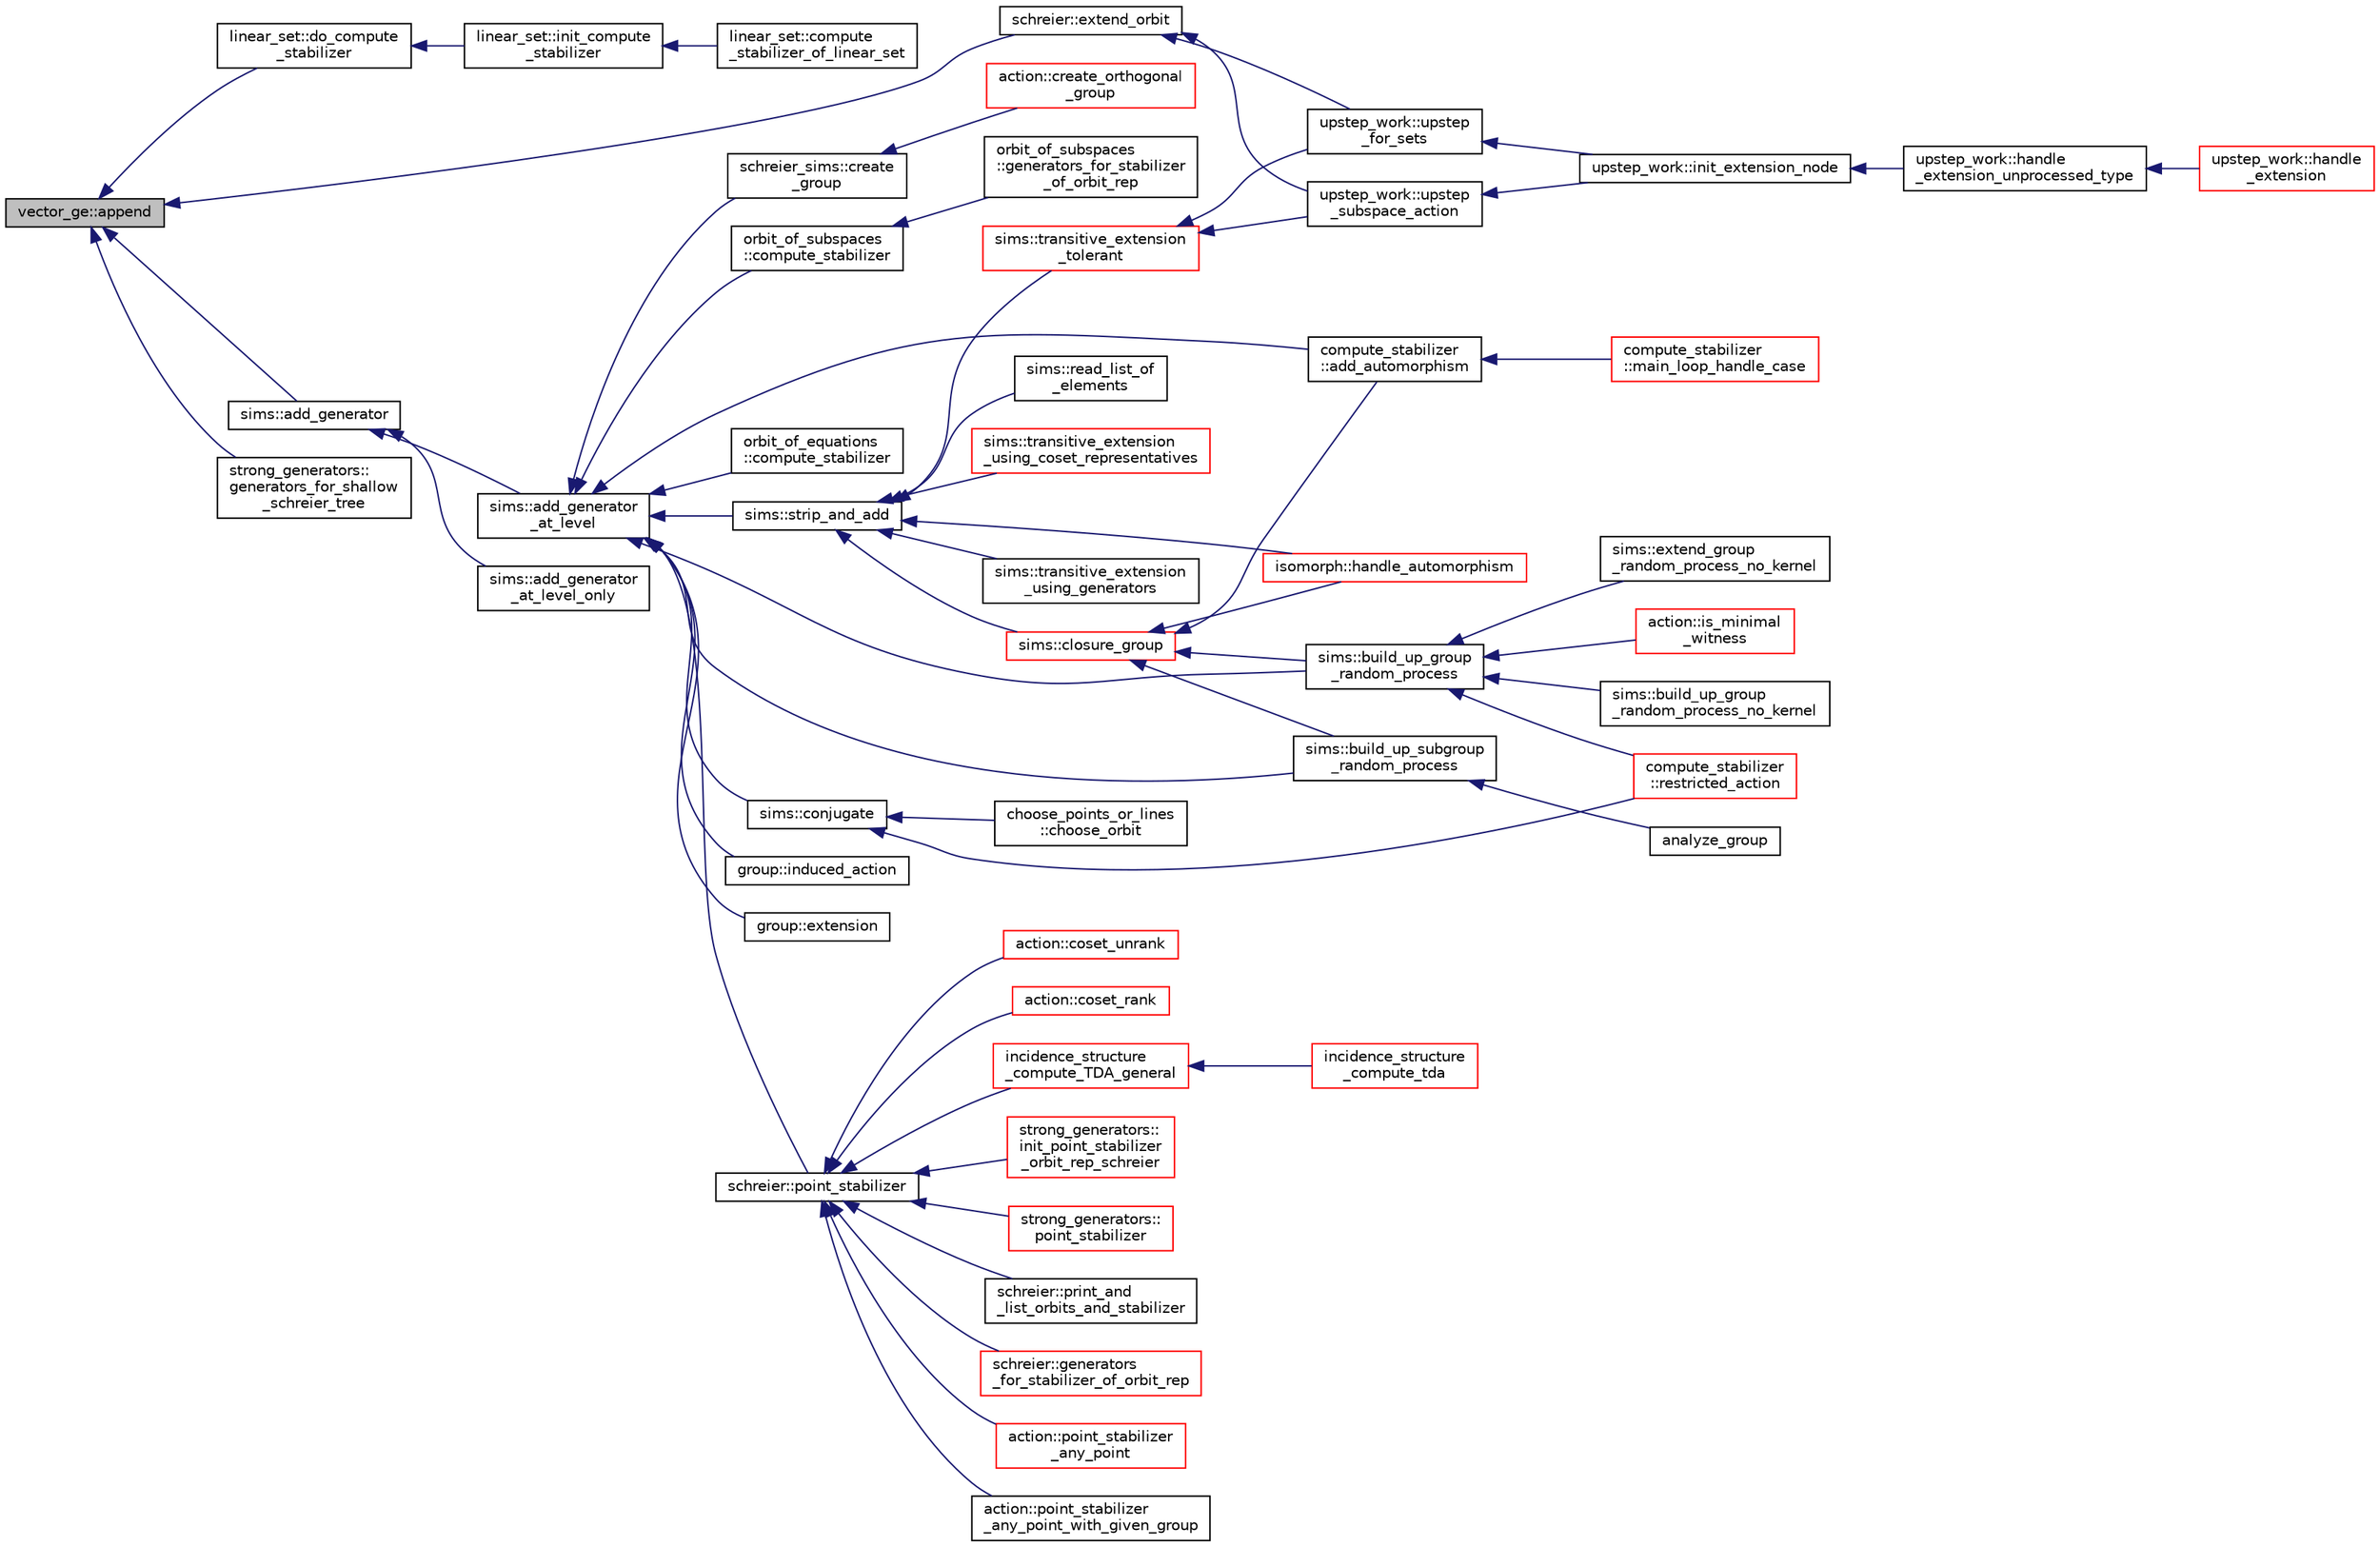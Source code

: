 digraph "vector_ge::append"
{
  edge [fontname="Helvetica",fontsize="10",labelfontname="Helvetica",labelfontsize="10"];
  node [fontname="Helvetica",fontsize="10",shape=record];
  rankdir="LR";
  Node508 [label="vector_ge::append",height=0.2,width=0.4,color="black", fillcolor="grey75", style="filled", fontcolor="black"];
  Node508 -> Node509 [dir="back",color="midnightblue",fontsize="10",style="solid",fontname="Helvetica"];
  Node509 [label="linear_set::do_compute\l_stabilizer",height=0.2,width=0.4,color="black", fillcolor="white", style="filled",URL="$dd/d86/classlinear__set.html#ae8f58ded28fb5370f4459cca42b7463b"];
  Node509 -> Node510 [dir="back",color="midnightblue",fontsize="10",style="solid",fontname="Helvetica"];
  Node510 [label="linear_set::init_compute\l_stabilizer",height=0.2,width=0.4,color="black", fillcolor="white", style="filled",URL="$dd/d86/classlinear__set.html#a0cc3eaec1896fdc977b62e94623b055b"];
  Node510 -> Node511 [dir="back",color="midnightblue",fontsize="10",style="solid",fontname="Helvetica"];
  Node511 [label="linear_set::compute\l_stabilizer_of_linear_set",height=0.2,width=0.4,color="black", fillcolor="white", style="filled",URL="$dd/d86/classlinear__set.html#a098a133edfbaae0fd347a69c50bdbee2"];
  Node508 -> Node512 [dir="back",color="midnightblue",fontsize="10",style="solid",fontname="Helvetica"];
  Node512 [label="schreier::extend_orbit",height=0.2,width=0.4,color="black", fillcolor="white", style="filled",URL="$d3/dd6/classschreier.html#aa466ebd594d89c13454cd4be50bb3a8f"];
  Node512 -> Node513 [dir="back",color="midnightblue",fontsize="10",style="solid",fontname="Helvetica"];
  Node513 [label="upstep_work::upstep\l_for_sets",height=0.2,width=0.4,color="black", fillcolor="white", style="filled",URL="$d2/dd6/classupstep__work.html#acbfe3d5e23c38c3dc8f5908e0bc5bf1b"];
  Node513 -> Node514 [dir="back",color="midnightblue",fontsize="10",style="solid",fontname="Helvetica"];
  Node514 [label="upstep_work::init_extension_node",height=0.2,width=0.4,color="black", fillcolor="white", style="filled",URL="$d2/dd6/classupstep__work.html#ad74931a4c6dc97102d405a755433297d"];
  Node514 -> Node515 [dir="back",color="midnightblue",fontsize="10",style="solid",fontname="Helvetica"];
  Node515 [label="upstep_work::handle\l_extension_unprocessed_type",height=0.2,width=0.4,color="black", fillcolor="white", style="filled",URL="$d2/dd6/classupstep__work.html#a4687dfab87eb7d0646cb79008dd3d32d"];
  Node515 -> Node516 [dir="back",color="midnightblue",fontsize="10",style="solid",fontname="Helvetica"];
  Node516 [label="upstep_work::handle\l_extension",height=0.2,width=0.4,color="red", fillcolor="white", style="filled",URL="$d2/dd6/classupstep__work.html#ad8ba22a74e9884f92e11340b24e6a6d6"];
  Node512 -> Node584 [dir="back",color="midnightblue",fontsize="10",style="solid",fontname="Helvetica"];
  Node584 [label="upstep_work::upstep\l_subspace_action",height=0.2,width=0.4,color="black", fillcolor="white", style="filled",URL="$d2/dd6/classupstep__work.html#afd45c862c93f460a2e523f074d024529"];
  Node584 -> Node514 [dir="back",color="midnightblue",fontsize="10",style="solid",fontname="Helvetica"];
  Node508 -> Node585 [dir="back",color="midnightblue",fontsize="10",style="solid",fontname="Helvetica"];
  Node585 [label="sims::add_generator",height=0.2,width=0.4,color="black", fillcolor="white", style="filled",URL="$d9/df3/classsims.html#add28c3fa3ed9825c7ccb4b1fb7ac22d4"];
  Node585 -> Node586 [dir="back",color="midnightblue",fontsize="10",style="solid",fontname="Helvetica"];
  Node586 [label="sims::add_generator\l_at_level",height=0.2,width=0.4,color="black", fillcolor="white", style="filled",URL="$d9/df3/classsims.html#ac9f0f17058381524d70645e9d6893e4d"];
  Node586 -> Node587 [dir="back",color="midnightblue",fontsize="10",style="solid",fontname="Helvetica"];
  Node587 [label="schreier::point_stabilizer",height=0.2,width=0.4,color="black", fillcolor="white", style="filled",URL="$d3/dd6/classschreier.html#a976a31dfe3238284d96fc200532c7077"];
  Node587 -> Node588 [dir="back",color="midnightblue",fontsize="10",style="solid",fontname="Helvetica"];
  Node588 [label="incidence_structure\l_compute_TDA_general",height=0.2,width=0.4,color="red", fillcolor="white", style="filled",URL="$df/d74/tl__geometry_8h.html#a21ab759f6e646f3fe703c17f39361448"];
  Node588 -> Node589 [dir="back",color="midnightblue",fontsize="10",style="solid",fontname="Helvetica"];
  Node589 [label="incidence_structure\l_compute_tda",height=0.2,width=0.4,color="red", fillcolor="white", style="filled",URL="$df/d74/tl__geometry_8h.html#ab3a7584f120bbaf752a5bd831d3ebf72"];
  Node587 -> Node593 [dir="back",color="midnightblue",fontsize="10",style="solid",fontname="Helvetica"];
  Node593 [label="schreier::print_and\l_list_orbits_and_stabilizer",height=0.2,width=0.4,color="black", fillcolor="white", style="filled",URL="$d3/dd6/classschreier.html#ad6b4fa4094b8c359f67b73fa73d7a159"];
  Node587 -> Node594 [dir="back",color="midnightblue",fontsize="10",style="solid",fontname="Helvetica"];
  Node594 [label="schreier::generators\l_for_stabilizer_of_orbit_rep",height=0.2,width=0.4,color="red", fillcolor="white", style="filled",URL="$d3/dd6/classschreier.html#afd6fcc50900894e183d838f09e840da6"];
  Node587 -> Node602 [dir="back",color="midnightblue",fontsize="10",style="solid",fontname="Helvetica"];
  Node602 [label="action::point_stabilizer\l_any_point",height=0.2,width=0.4,color="red", fillcolor="white", style="filled",URL="$d2/d86/classaction.html#a32ab18e3be9f4412d340ee94de405c13"];
  Node587 -> Node604 [dir="back",color="midnightblue",fontsize="10",style="solid",fontname="Helvetica"];
  Node604 [label="action::point_stabilizer\l_any_point_with_given_group",height=0.2,width=0.4,color="black", fillcolor="white", style="filled",URL="$d2/d86/classaction.html#a4892e0399ba1be9d5f0aae001f18d663"];
  Node587 -> Node605 [dir="back",color="midnightblue",fontsize="10",style="solid",fontname="Helvetica"];
  Node605 [label="action::coset_unrank",height=0.2,width=0.4,color="red", fillcolor="white", style="filled",URL="$d2/d86/classaction.html#aeabf488f671d4e77a8a892eb58d82b34"];
  Node587 -> Node626 [dir="back",color="midnightblue",fontsize="10",style="solid",fontname="Helvetica"];
  Node626 [label="action::coset_rank",height=0.2,width=0.4,color="red", fillcolor="white", style="filled",URL="$d2/d86/classaction.html#a5757c5b9562366be88526cc943c015e0"];
  Node587 -> Node630 [dir="back",color="midnightblue",fontsize="10",style="solid",fontname="Helvetica"];
  Node630 [label="strong_generators::\linit_point_stabilizer\l_orbit_rep_schreier",height=0.2,width=0.4,color="red", fillcolor="white", style="filled",URL="$dc/d09/classstrong__generators.html#abca7016c4618063c8c65a62c4ca889b9"];
  Node587 -> Node632 [dir="back",color="midnightblue",fontsize="10",style="solid",fontname="Helvetica"];
  Node632 [label="strong_generators::\lpoint_stabilizer",height=0.2,width=0.4,color="red", fillcolor="white", style="filled",URL="$dc/d09/classstrong__generators.html#ad7ce398640e75836a6a4dde4e305e9e0"];
  Node586 -> Node639 [dir="back",color="midnightblue",fontsize="10",style="solid",fontname="Helvetica"];
  Node639 [label="group::induced_action",height=0.2,width=0.4,color="black", fillcolor="white", style="filled",URL="$d1/db7/classgroup.html#af6664c64704eb397874f42ed1ac7fed1"];
  Node586 -> Node640 [dir="back",color="midnightblue",fontsize="10",style="solid",fontname="Helvetica"];
  Node640 [label="group::extension",height=0.2,width=0.4,color="black", fillcolor="white", style="filled",URL="$d1/db7/classgroup.html#a798cd01cad4d5616b67fa456b8b04008"];
  Node586 -> Node641 [dir="back",color="midnightblue",fontsize="10",style="solid",fontname="Helvetica"];
  Node641 [label="schreier_sims::create\l_group",height=0.2,width=0.4,color="black", fillcolor="white", style="filled",URL="$d0/da8/classschreier__sims.html#a1423aec8f5f7f69d0518cd4e69e29b07"];
  Node641 -> Node642 [dir="back",color="midnightblue",fontsize="10",style="solid",fontname="Helvetica"];
  Node642 [label="action::create_orthogonal\l_group",height=0.2,width=0.4,color="red", fillcolor="white", style="filled",URL="$d2/d86/classaction.html#a9ec9857e52b35c91c52964a1c5701128"];
  Node586 -> Node651 [dir="back",color="midnightblue",fontsize="10",style="solid",fontname="Helvetica"];
  Node651 [label="sims::strip_and_add",height=0.2,width=0.4,color="black", fillcolor="white", style="filled",URL="$d9/df3/classsims.html#a9b8596883351af7ca772a7b0866a4027"];
  Node651 -> Node652 [dir="back",color="midnightblue",fontsize="10",style="solid",fontname="Helvetica"];
  Node652 [label="sims::transitive_extension\l_tolerant",height=0.2,width=0.4,color="red", fillcolor="white", style="filled",URL="$d9/df3/classsims.html#a826450b2a9f6edb57f02dd84cb43dd28"];
  Node652 -> Node513 [dir="back",color="midnightblue",fontsize="10",style="solid",fontname="Helvetica"];
  Node652 -> Node584 [dir="back",color="midnightblue",fontsize="10",style="solid",fontname="Helvetica"];
  Node651 -> Node654 [dir="back",color="midnightblue",fontsize="10",style="solid",fontname="Helvetica"];
  Node654 [label="sims::transitive_extension\l_using_coset_representatives",height=0.2,width=0.4,color="red", fillcolor="white", style="filled",URL="$d9/df3/classsims.html#a16b0c199eba22eaf54b3900896725c44"];
  Node651 -> Node656 [dir="back",color="midnightblue",fontsize="10",style="solid",fontname="Helvetica"];
  Node656 [label="sims::transitive_extension\l_using_generators",height=0.2,width=0.4,color="black", fillcolor="white", style="filled",URL="$d9/df3/classsims.html#abe87d351a703b4966c4a7dc23b7bcdc3"];
  Node651 -> Node657 [dir="back",color="midnightblue",fontsize="10",style="solid",fontname="Helvetica"];
  Node657 [label="sims::closure_group",height=0.2,width=0.4,color="red", fillcolor="white", style="filled",URL="$d9/df3/classsims.html#a7ecab5d843b1960ba9386e1b5dd41b95"];
  Node657 -> Node659 [dir="back",color="midnightblue",fontsize="10",style="solid",fontname="Helvetica"];
  Node659 [label="sims::build_up_group\l_random_process",height=0.2,width=0.4,color="black", fillcolor="white", style="filled",URL="$d9/df3/classsims.html#afde54d656304b5a92459615f2690ea64"];
  Node659 -> Node660 [dir="back",color="midnightblue",fontsize="10",style="solid",fontname="Helvetica"];
  Node660 [label="action::is_minimal\l_witness",height=0.2,width=0.4,color="red", fillcolor="white", style="filled",URL="$d2/d86/classaction.html#aabf5ea4227f124eac2badc5d5225e220"];
  Node659 -> Node673 [dir="back",color="midnightblue",fontsize="10",style="solid",fontname="Helvetica"];
  Node673 [label="sims::build_up_group\l_random_process_no_kernel",height=0.2,width=0.4,color="black", fillcolor="white", style="filled",URL="$d9/df3/classsims.html#a33747471a3e1ebdee59aff4edde62669"];
  Node659 -> Node674 [dir="back",color="midnightblue",fontsize="10",style="solid",fontname="Helvetica"];
  Node674 [label="sims::extend_group\l_random_process_no_kernel",height=0.2,width=0.4,color="black", fillcolor="white", style="filled",URL="$d9/df3/classsims.html#a20958fd83e43b33c009e873b9df2fa11"];
  Node659 -> Node667 [dir="back",color="midnightblue",fontsize="10",style="solid",fontname="Helvetica"];
  Node667 [label="compute_stabilizer\l::restricted_action",height=0.2,width=0.4,color="red", fillcolor="white", style="filled",URL="$d8/d30/classcompute__stabilizer.html#a895df470da0ac14f812c3c4b6f2280b9"];
  Node657 -> Node675 [dir="back",color="midnightblue",fontsize="10",style="solid",fontname="Helvetica"];
  Node675 [label="sims::build_up_subgroup\l_random_process",height=0.2,width=0.4,color="black", fillcolor="white", style="filled",URL="$d9/df3/classsims.html#abd2e45239922c514c61c6ac523b72af0"];
  Node675 -> Node676 [dir="back",color="midnightblue",fontsize="10",style="solid",fontname="Helvetica"];
  Node676 [label="analyze_group",height=0.2,width=0.4,color="black", fillcolor="white", style="filled",URL="$d0/d76/tl__algebra__and__number__theory_8h.html#acc445ef9d19e7fe78fbe1a057328958e"];
  Node657 -> Node677 [dir="back",color="midnightblue",fontsize="10",style="solid",fontname="Helvetica"];
  Node677 [label="compute_stabilizer\l::add_automorphism",height=0.2,width=0.4,color="black", fillcolor="white", style="filled",URL="$d8/d30/classcompute__stabilizer.html#a502a7a928fa84be6c9ae36d5dac36b54"];
  Node677 -> Node671 [dir="back",color="midnightblue",fontsize="10",style="solid",fontname="Helvetica"];
  Node671 [label="compute_stabilizer\l::main_loop_handle_case",height=0.2,width=0.4,color="red", fillcolor="white", style="filled",URL="$d8/d30/classcompute__stabilizer.html#a040fb5c6ad50133c5a16a35ed5b2ecc4"];
  Node657 -> Node678 [dir="back",color="midnightblue",fontsize="10",style="solid",fontname="Helvetica"];
  Node678 [label="isomorph::handle_automorphism",height=0.2,width=0.4,color="red", fillcolor="white", style="filled",URL="$d3/d5f/classisomorph.html#a95e0ae39f992234f7cbeb6f1d57d82df"];
  Node651 -> Node684 [dir="back",color="midnightblue",fontsize="10",style="solid",fontname="Helvetica"];
  Node684 [label="sims::read_list_of\l_elements",height=0.2,width=0.4,color="black", fillcolor="white", style="filled",URL="$d9/df3/classsims.html#ab7bb352911a48cf5c83b943be651f747"];
  Node651 -> Node678 [dir="back",color="midnightblue",fontsize="10",style="solid",fontname="Helvetica"];
  Node586 -> Node685 [dir="back",color="midnightblue",fontsize="10",style="solid",fontname="Helvetica"];
  Node685 [label="sims::conjugate",height=0.2,width=0.4,color="black", fillcolor="white", style="filled",URL="$d9/df3/classsims.html#ae5fdcadcb51929b4f5c02347384d8b8d"];
  Node685 -> Node667 [dir="back",color="midnightblue",fontsize="10",style="solid",fontname="Helvetica"];
  Node685 -> Node686 [dir="back",color="midnightblue",fontsize="10",style="solid",fontname="Helvetica"];
  Node686 [label="choose_points_or_lines\l::choose_orbit",height=0.2,width=0.4,color="black", fillcolor="white", style="filled",URL="$d6/d75/classchoose__points__or__lines.html#a17def7dc2b9407b483d887fb24fab74d"];
  Node586 -> Node659 [dir="back",color="midnightblue",fontsize="10",style="solid",fontname="Helvetica"];
  Node586 -> Node675 [dir="back",color="midnightblue",fontsize="10",style="solid",fontname="Helvetica"];
  Node586 -> Node677 [dir="back",color="midnightblue",fontsize="10",style="solid",fontname="Helvetica"];
  Node586 -> Node687 [dir="back",color="midnightblue",fontsize="10",style="solid",fontname="Helvetica"];
  Node687 [label="orbit_of_equations\l::compute_stabilizer",height=0.2,width=0.4,color="black", fillcolor="white", style="filled",URL="$dd/d23/classorbit__of__equations.html#ae91b1fc7aaed29d4cd3ece65d39eb300"];
  Node586 -> Node688 [dir="back",color="midnightblue",fontsize="10",style="solid",fontname="Helvetica"];
  Node688 [label="orbit_of_subspaces\l::compute_stabilizer",height=0.2,width=0.4,color="black", fillcolor="white", style="filled",URL="$d5/d64/classorbit__of__subspaces.html#a417479ac6c67e0a70ccd873212f504a9"];
  Node688 -> Node689 [dir="back",color="midnightblue",fontsize="10",style="solid",fontname="Helvetica"];
  Node689 [label="orbit_of_subspaces\l::generators_for_stabilizer\l_of_orbit_rep",height=0.2,width=0.4,color="black", fillcolor="white", style="filled",URL="$d5/d64/classorbit__of__subspaces.html#a79caaec8e5a402678982e3eb29ca7053"];
  Node585 -> Node690 [dir="back",color="midnightblue",fontsize="10",style="solid",fontname="Helvetica"];
  Node690 [label="sims::add_generator\l_at_level_only",height=0.2,width=0.4,color="black", fillcolor="white", style="filled",URL="$d9/df3/classsims.html#aed07e3f4041b31d62479ed90c4cc88c8"];
  Node508 -> Node691 [dir="back",color="midnightblue",fontsize="10",style="solid",fontname="Helvetica"];
  Node691 [label="strong_generators::\lgenerators_for_shallow\l_schreier_tree",height=0.2,width=0.4,color="black", fillcolor="white", style="filled",URL="$dc/d09/classstrong__generators.html#a5d093b23261ef710325614ad5c497dbc"];
}
